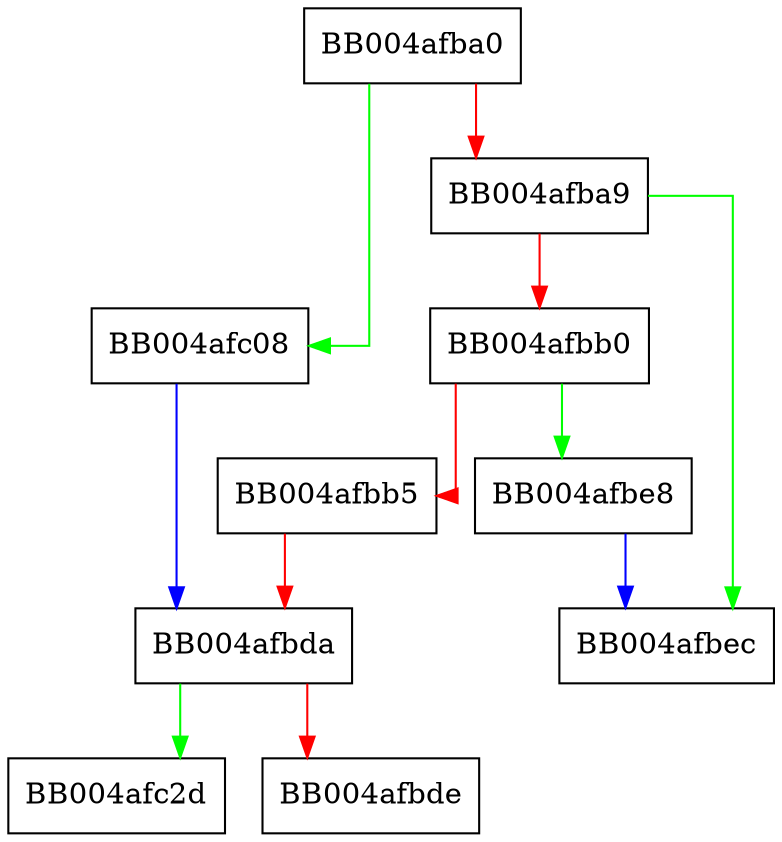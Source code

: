 digraph ossl_quic_get_net_read_desired {
  node [shape="box"];
  graph [splines=ortho];
  BB004afba0 -> BB004afc08 [color="green"];
  BB004afba0 -> BB004afba9 [color="red"];
  BB004afba9 -> BB004afbec [color="green"];
  BB004afba9 -> BB004afbb0 [color="red"];
  BB004afbb0 -> BB004afbe8 [color="green"];
  BB004afbb0 -> BB004afbb5 [color="red"];
  BB004afbb5 -> BB004afbda [color="red"];
  BB004afbda -> BB004afc2d [color="green"];
  BB004afbda -> BB004afbde [color="red"];
  BB004afbe8 -> BB004afbec [color="blue"];
  BB004afc08 -> BB004afbda [color="blue"];
}